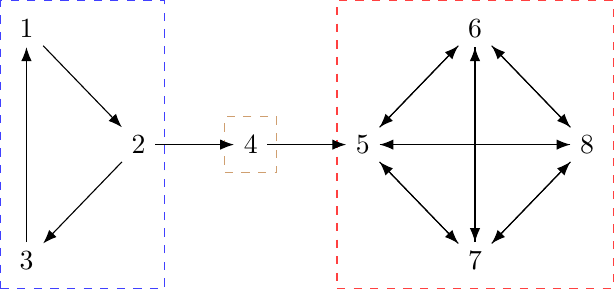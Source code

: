\documentclass[tikz]{standalone}
\usetikzlibrary{arrows,arrows.meta,backgrounds,fit,positioning}
\tikzset{arrow/.style = {-{Latex[length=.5em]}}}
\begin{document}
\begin{tikzpicture}
\node (1) at (0,0) {1};
\node (2) [below right=of 1] {2};
\node (3) [below left=of 2] {3};
\node (4) [right=of 2] {4};
\node (5) [right=of 4] {5};
\node (6) [above right=of 5] {6};
\node (7) [below right=of 5] {7};
\node (8) [above right=of 7] {8};

\foreach \Source/\Target in {%
    1/2,
    2/3,
    2/4,
    3/1,
    4/5,
    5/6,
    5/7,
    5/8,
    6/5,
    6/7,
    6/8,
    7/5,
    7/6,
    7/8,
    8/5,
    8/6,
    8/7}
    \draw[arrow] (\Source) to (\Target);

\begin{pgfonlayer}{background}
    \node[draw=blue!75, dashed, fit=(1)(2)(3)] {};
    \node[draw=brown!75, dashed, fit=(4)] {};
    \node[draw=red!75, dashed, fit=(5)(6)(7)(8)] {};
\end{pgfonlayer}
\end{tikzpicture}
\end{document}
